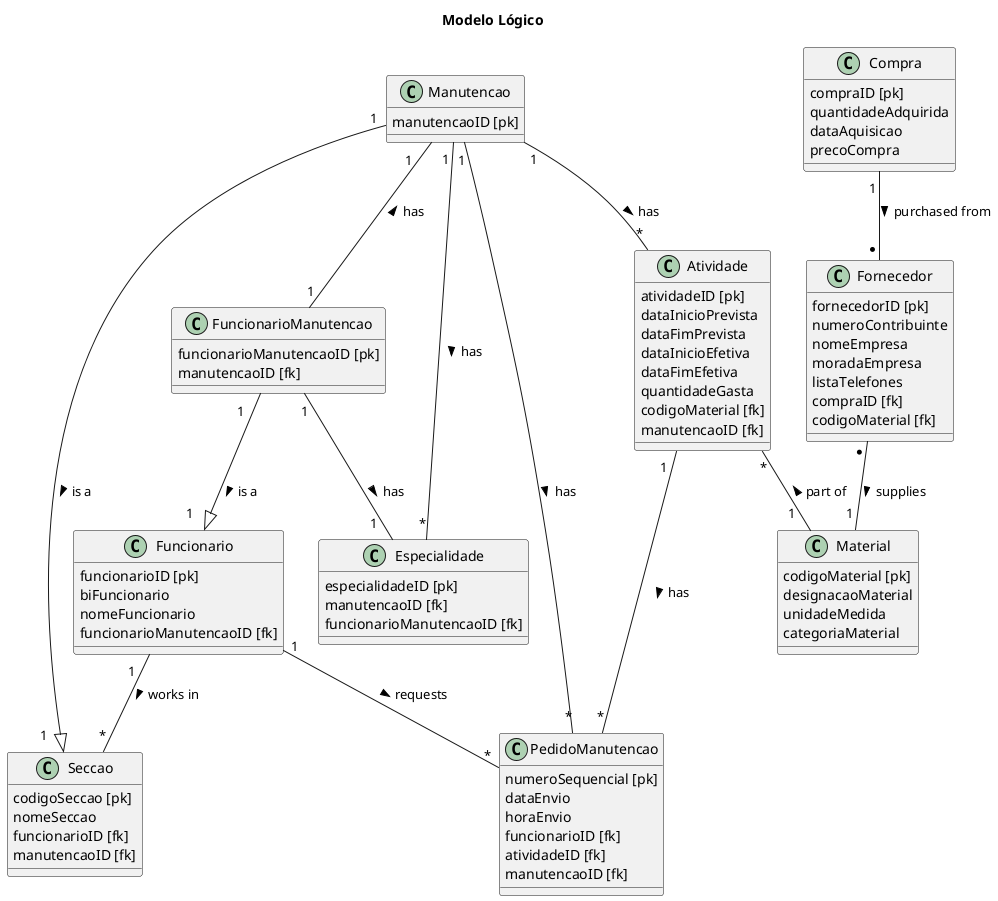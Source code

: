@startuml

'left to right direction
top to bottom direction

title Modelo Lógico

class Seccao {
codigoSeccao [pk]
nomeSeccao
funcionarioID [fk]
manutencaoID [fk]
}

class Manutencao {
manutencaoID [pk]
}

class Funcionario {
funcionarioID [pk]
biFuncionario
nomeFuncionario
funcionarioManutencaoID [fk]
}

class FuncionarioManutencao {
funcionarioManutencaoID [pk]
manutencaoID [fk]
}

class Fornecedor {
fornecedorID [pk]
numeroContribuinte
nomeEmpresa
moradaEmpresa
listaTelefones
compraID [fk]
codigoMaterial [fk]
}
class Compra {
compraID [pk]
quantidadeAdquirida
dataAquisicao
precoCompra
}
class Material {
codigoMaterial [pk]
designacaoMaterial
unidadeMedida
categoriaMaterial
}
class Atividade {
atividadeID [pk]
dataInicioPrevista
dataFimPrevista
dataInicioEfetiva
dataFimEfetiva
quantidadeGasta
codigoMaterial [fk]
manutencaoID [fk]
}

class PedidoManutencao {
numeroSequencial [pk]
dataEnvio
horaEnvio
funcionarioID [fk]
atividadeID [fk]
manutencaoID [fk]
}
class Especialidade {
especialidadeID [pk]
manutencaoID [fk]
funcionarioManutencaoID [fk]
}

FuncionarioManutencao "1    " --down|> "1    " Funcionario : is a >
Manutencao "1    " --down "1" FuncionarioManutencao : has <
Funcionario "1   " --down "*" Seccao : works in >
Manutencao "1" --down|> "1    " Seccao : is a >
Manutencao "1 " --down "       *" Especialidade : has >
FuncionarioManutencao "1" --down "1   " Especialidade : has >
Funcionario "1" --down "*" PedidoManutencao : requests >
Manutencao "1" --down "*" PedidoManutencao : has >
Manutencao "1" --down "*" Atividade : has >
Atividade "1  " --down "*" PedidoManutencao : has >
Atividade "*" --down "1   " Material : part of <
Fornecedor "* " --down "1 " Material : supplies >
Compra "1 " --down "* " Fornecedor : purchased from >


@enduml